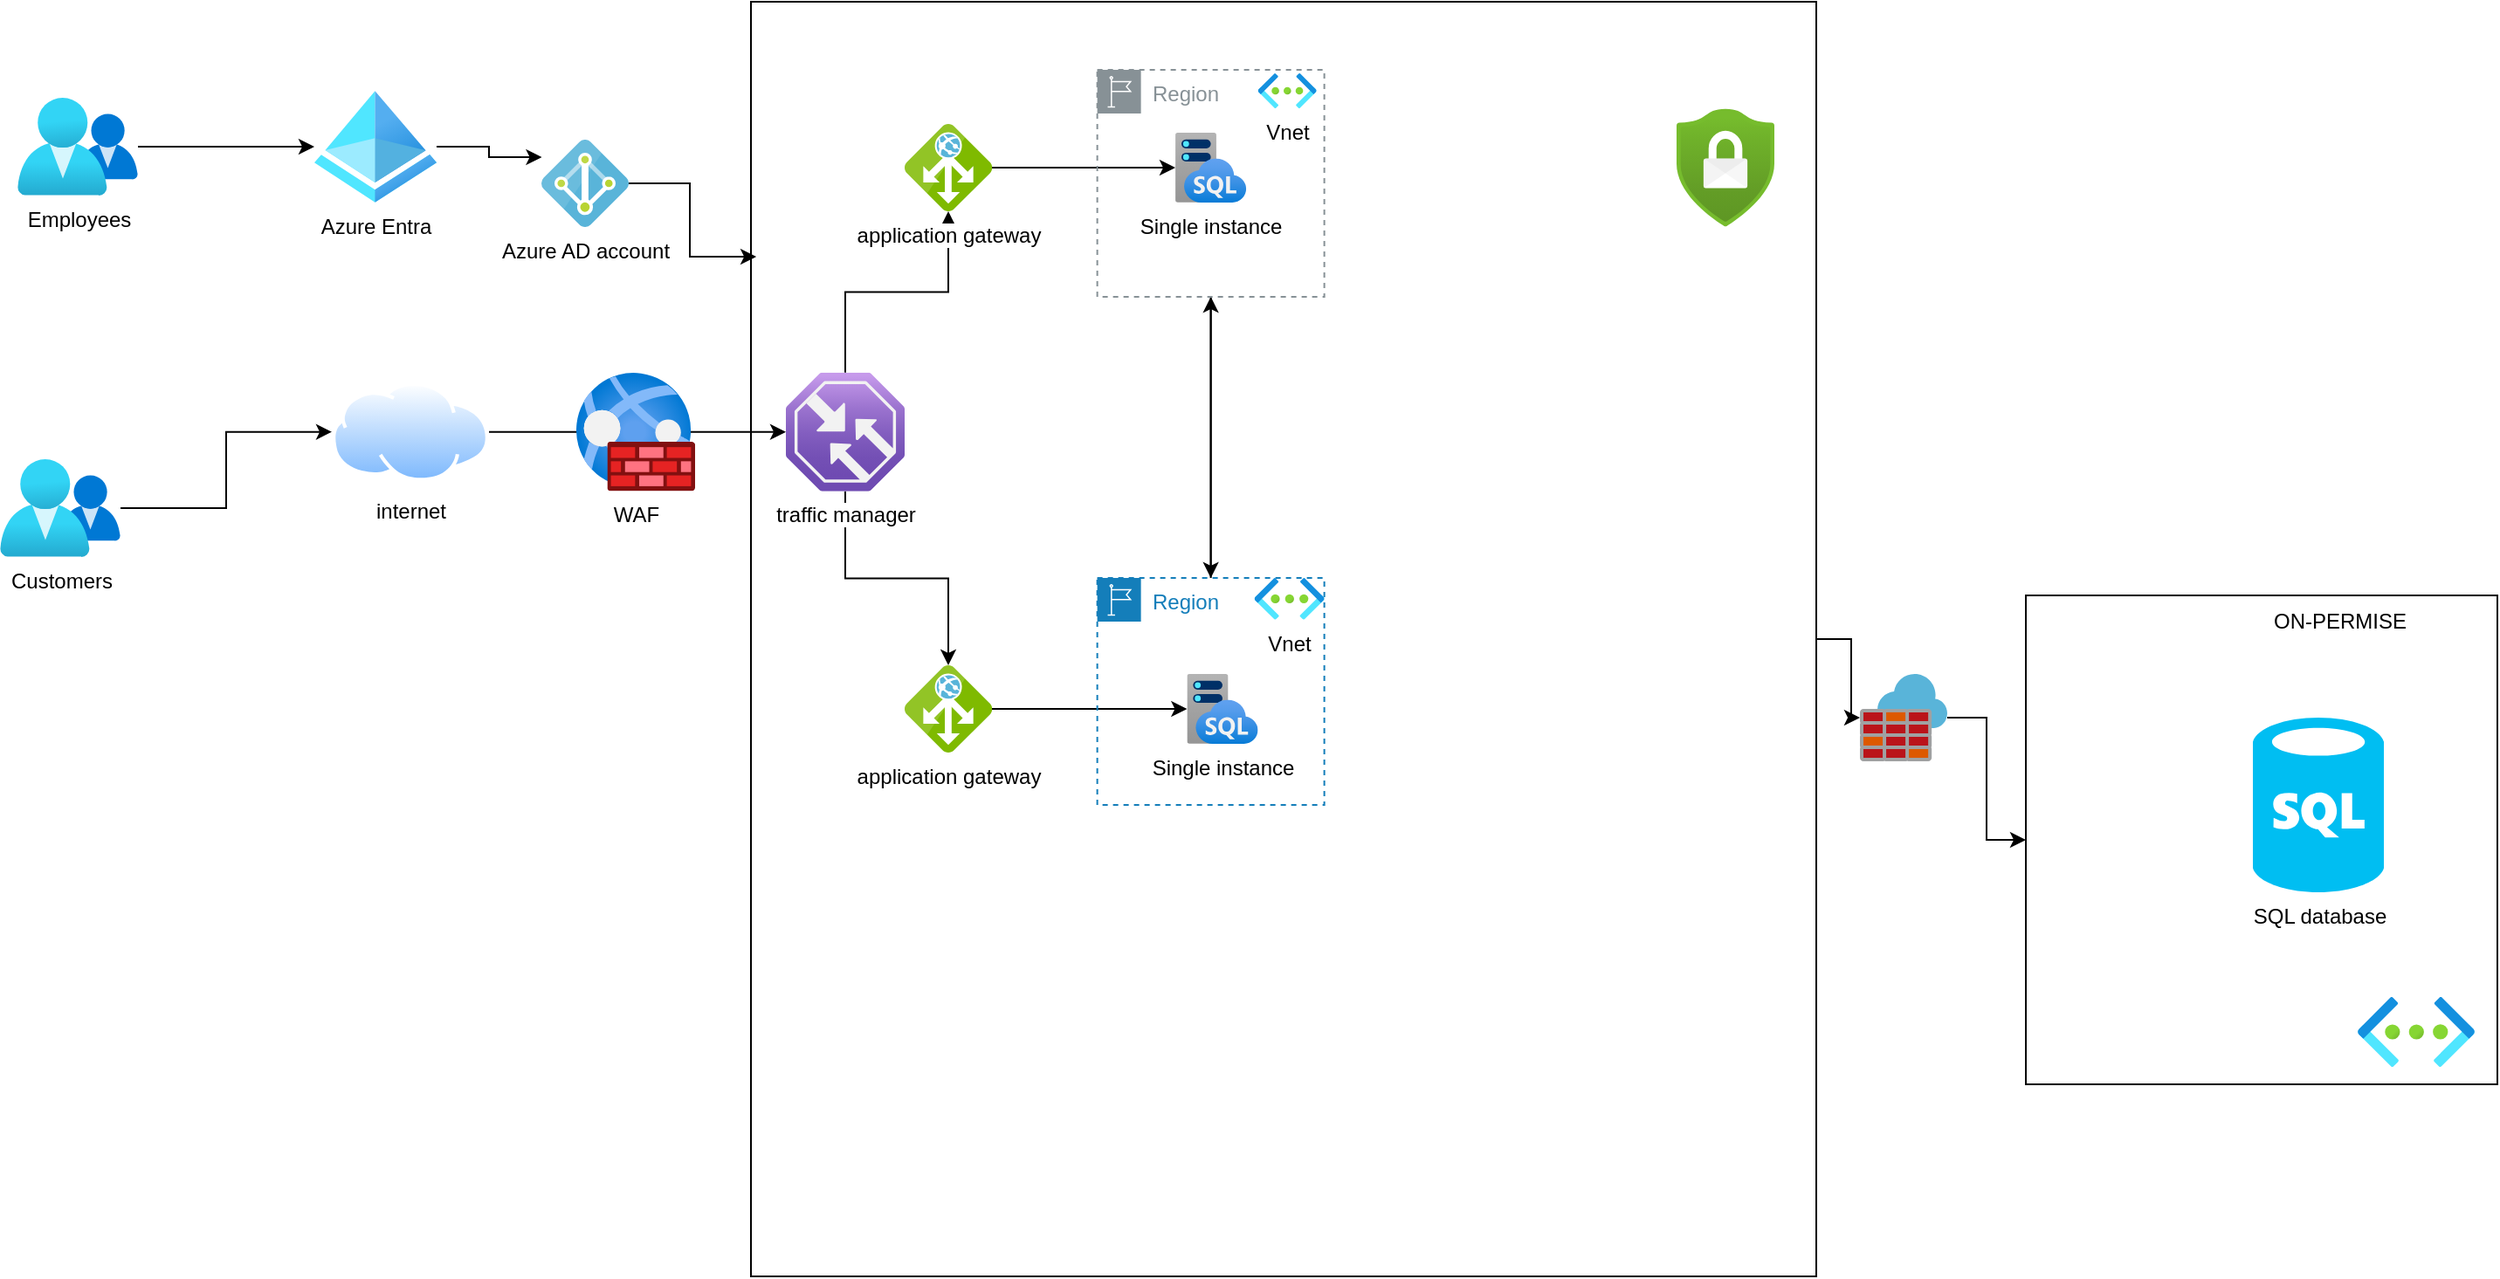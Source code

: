 <mxfile version="21.6.7" type="github">
  <diagram name="Page-1" id="tK2lgRRCttZ0sFsDsxY8">
    <mxGraphModel dx="2927" dy="1162" grid="1" gridSize="10" guides="1" tooltips="1" connect="1" arrows="1" fold="1" page="1" pageScale="1" pageWidth="827" pageHeight="1169" math="0" shadow="0">
      <root>
        <mxCell id="0" />
        <mxCell id="1" parent="0" />
        <mxCell id="wLpp8G6lTlrsZRuB6SXd-47" style="edgeStyle=orthogonalEdgeStyle;rounded=0;orthogonalLoop=1;jettySize=auto;html=1;" edge="1" parent="1" source="wLpp8G6lTlrsZRuB6SXd-49" target="wLpp8G6lTlrsZRuB6SXd-24">
          <mxGeometry relative="1" as="geometry" />
        </mxCell>
        <mxCell id="wLpp8G6lTlrsZRuB6SXd-1" value="" style="rounded=0;whiteSpace=wrap;html=1;" vertex="1" parent="1">
          <mxGeometry x="150" y="30" width="610" height="730" as="geometry" />
        </mxCell>
        <mxCell id="wLpp8G6lTlrsZRuB6SXd-6" style="edgeStyle=orthogonalEdgeStyle;rounded=0;orthogonalLoop=1;jettySize=auto;html=1;" edge="1" parent="1" source="wLpp8G6lTlrsZRuB6SXd-2" target="wLpp8G6lTlrsZRuB6SXd-4">
          <mxGeometry relative="1" as="geometry" />
        </mxCell>
        <mxCell id="wLpp8G6lTlrsZRuB6SXd-2" value="internet&lt;br&gt;" style="image;aspect=fixed;perimeter=ellipsePerimeter;html=1;align=center;shadow=0;dashed=0;spacingTop=3;image=img/lib/active_directory/internet_cloud.svg;" vertex="1" parent="1">
          <mxGeometry x="-90" y="248" width="90" height="56.7" as="geometry" />
        </mxCell>
        <mxCell id="wLpp8G6lTlrsZRuB6SXd-9" style="edgeStyle=orthogonalEdgeStyle;rounded=0;orthogonalLoop=1;jettySize=auto;html=1;" edge="1" parent="1" source="wLpp8G6lTlrsZRuB6SXd-4" target="wLpp8G6lTlrsZRuB6SXd-8">
          <mxGeometry relative="1" as="geometry" />
        </mxCell>
        <mxCell id="wLpp8G6lTlrsZRuB6SXd-10" style="edgeStyle=orthogonalEdgeStyle;rounded=0;orthogonalLoop=1;jettySize=auto;html=1;" edge="1" parent="1" source="wLpp8G6lTlrsZRuB6SXd-4" target="wLpp8G6lTlrsZRuB6SXd-7">
          <mxGeometry relative="1" as="geometry" />
        </mxCell>
        <mxCell id="wLpp8G6lTlrsZRuB6SXd-4" value="traffic manager" style="image;aspect=fixed;html=1;points=[];align=center;fontSize=12;image=img/lib/azure2/networking/Traffic_Manager_Profiles.svg;" vertex="1" parent="1">
          <mxGeometry x="170" y="242.35" width="68" height="68" as="geometry" />
        </mxCell>
        <mxCell id="wLpp8G6lTlrsZRuB6SXd-20" style="edgeStyle=orthogonalEdgeStyle;rounded=0;orthogonalLoop=1;jettySize=auto;html=1;" edge="1" parent="1" source="wLpp8G6lTlrsZRuB6SXd-7" target="wLpp8G6lTlrsZRuB6SXd-19">
          <mxGeometry relative="1" as="geometry" />
        </mxCell>
        <mxCell id="wLpp8G6lTlrsZRuB6SXd-7" value="application gateway" style="image;sketch=0;aspect=fixed;html=1;points=[];align=center;fontSize=12;image=img/lib/mscae/Application_Gateway.svg;" vertex="1" parent="1">
          <mxGeometry x="238" y="100" width="50" height="50" as="geometry" />
        </mxCell>
        <mxCell id="wLpp8G6lTlrsZRuB6SXd-22" style="edgeStyle=orthogonalEdgeStyle;rounded=0;orthogonalLoop=1;jettySize=auto;html=1;" edge="1" parent="1" source="wLpp8G6lTlrsZRuB6SXd-8" target="wLpp8G6lTlrsZRuB6SXd-15">
          <mxGeometry relative="1" as="geometry" />
        </mxCell>
        <mxCell id="wLpp8G6lTlrsZRuB6SXd-8" value="application gateway" style="image;sketch=0;aspect=fixed;html=1;points=[];align=center;fontSize=12;image=img/lib/mscae/Application_Gateway.svg;" vertex="1" parent="1">
          <mxGeometry x="238" y="410" width="50" height="50" as="geometry" />
        </mxCell>
        <mxCell id="wLpp8G6lTlrsZRuB6SXd-12" value="" style="image;aspect=fixed;html=1;points=[];align=center;fontSize=12;image=img/lib/azure2/security/Security_Center.svg;" vertex="1" parent="1">
          <mxGeometry x="680" y="91" width="56" height="68" as="geometry" />
        </mxCell>
        <mxCell id="wLpp8G6lTlrsZRuB6SXd-15" value="Single instance" style="image;aspect=fixed;html=1;points=[];align=center;fontSize=12;image=img/lib/azure2/databases/SQL_Managed_Instance.svg;" vertex="1" parent="1">
          <mxGeometry x="399.69" y="415" width="40.63" height="40" as="geometry" />
        </mxCell>
        <mxCell id="wLpp8G6lTlrsZRuB6SXd-19" value="Single instance" style="image;aspect=fixed;html=1;points=[];align=center;fontSize=12;image=img/lib/azure2/databases/SQL_Managed_Instance.svg;" vertex="1" parent="1">
          <mxGeometry x="393" y="105" width="40.63" height="40" as="geometry" />
        </mxCell>
        <mxCell id="wLpp8G6lTlrsZRuB6SXd-24" value="" style="rounded=0;whiteSpace=wrap;html=1;" vertex="1" parent="1">
          <mxGeometry x="880" y="370" width="270" height="280" as="geometry" />
        </mxCell>
        <mxCell id="wLpp8G6lTlrsZRuB6SXd-25" value="ON-PERMISE&lt;br&gt;" style="text;strokeColor=none;align=center;fillColor=none;html=1;verticalAlign=middle;whiteSpace=wrap;rounded=0;" vertex="1" parent="1">
          <mxGeometry x="1000" y="355" width="120" height="60" as="geometry" />
        </mxCell>
        <mxCell id="wLpp8G6lTlrsZRuB6SXd-33" style="edgeStyle=orthogonalEdgeStyle;rounded=0;orthogonalLoop=1;jettySize=auto;html=1;entryX=0.005;entryY=0.2;entryDx=0;entryDy=0;entryPerimeter=0;" edge="1" parent="1" source="wLpp8G6lTlrsZRuB6SXd-34" target="wLpp8G6lTlrsZRuB6SXd-1">
          <mxGeometry relative="1" as="geometry" />
        </mxCell>
        <mxCell id="wLpp8G6lTlrsZRuB6SXd-26" value="Azure Entra" style="image;aspect=fixed;html=1;points=[];align=center;fontSize=12;image=img/lib/azure2/identity/Azure_Active_Directory.svg;" vertex="1" parent="1">
          <mxGeometry x="-100" y="81" width="70" height="64" as="geometry" />
        </mxCell>
        <mxCell id="wLpp8G6lTlrsZRuB6SXd-30" style="edgeStyle=orthogonalEdgeStyle;rounded=0;orthogonalLoop=1;jettySize=auto;html=1;entryX=0;entryY=0.5;entryDx=0;entryDy=0;" edge="1" parent="1" source="wLpp8G6lTlrsZRuB6SXd-27" target="wLpp8G6lTlrsZRuB6SXd-2">
          <mxGeometry relative="1" as="geometry" />
        </mxCell>
        <mxCell id="wLpp8G6lTlrsZRuB6SXd-27" value="Customers" style="image;aspect=fixed;html=1;points=[];align=center;fontSize=12;image=img/lib/azure2/management_governance/My_Customers.svg;" vertex="1" parent="1">
          <mxGeometry x="-280" y="292" width="69" height="56.0" as="geometry" />
        </mxCell>
        <mxCell id="wLpp8G6lTlrsZRuB6SXd-29" value="WAF" style="image;aspect=fixed;html=1;points=[];align=center;fontSize=12;image=img/lib/azure2/networking/Web_Application_Firewall_Policies_WAF.svg;" vertex="1" parent="1">
          <mxGeometry x="50" y="242.35" width="68" height="68" as="geometry" />
        </mxCell>
        <mxCell id="wLpp8G6lTlrsZRuB6SXd-32" style="edgeStyle=orthogonalEdgeStyle;rounded=0;orthogonalLoop=1;jettySize=auto;html=1;" edge="1" parent="1" source="wLpp8G6lTlrsZRuB6SXd-31" target="wLpp8G6lTlrsZRuB6SXd-26">
          <mxGeometry relative="1" as="geometry" />
        </mxCell>
        <mxCell id="wLpp8G6lTlrsZRuB6SXd-31" value="Employees" style="image;aspect=fixed;html=1;points=[];align=center;fontSize=12;image=img/lib/azure2/management_governance/My_Customers.svg;" vertex="1" parent="1">
          <mxGeometry x="-270" y="85" width="69" height="56.0" as="geometry" />
        </mxCell>
        <mxCell id="wLpp8G6lTlrsZRuB6SXd-35" value="" style="edgeStyle=orthogonalEdgeStyle;rounded=0;orthogonalLoop=1;jettySize=auto;html=1;entryX=0.005;entryY=0.2;entryDx=0;entryDy=0;entryPerimeter=0;" edge="1" parent="1" source="wLpp8G6lTlrsZRuB6SXd-26" target="wLpp8G6lTlrsZRuB6SXd-34">
          <mxGeometry relative="1" as="geometry">
            <mxPoint x="-30" y="161" as="sourcePoint" />
            <mxPoint x="153" y="176" as="targetPoint" />
          </mxGeometry>
        </mxCell>
        <mxCell id="wLpp8G6lTlrsZRuB6SXd-34" value="Azure AD account&lt;br&gt;" style="image;sketch=0;aspect=fixed;html=1;points=[];align=center;fontSize=12;image=img/lib/mscae/Active_Directory.svg;" vertex="1" parent="1">
          <mxGeometry x="30" y="109" width="50" height="50" as="geometry" />
        </mxCell>
        <mxCell id="wLpp8G6lTlrsZRuB6SXd-13" value="" style="image;aspect=fixed;html=1;points=[];align=center;fontSize=12;image=img/lib/azure2/networking/Virtual_Networks.svg;" vertex="1" parent="1">
          <mxGeometry x="1070" y="600" width="67" height="40" as="geometry" />
        </mxCell>
        <mxCell id="wLpp8G6lTlrsZRuB6SXd-42" style="edgeStyle=orthogonalEdgeStyle;rounded=0;orthogonalLoop=1;jettySize=auto;html=1;" edge="1" parent="1" source="wLpp8G6lTlrsZRuB6SXd-36" target="wLpp8G6lTlrsZRuB6SXd-37">
          <mxGeometry relative="1" as="geometry" />
        </mxCell>
        <mxCell id="wLpp8G6lTlrsZRuB6SXd-36" value="Region" style="points=[[0,0],[0.25,0],[0.5,0],[0.75,0],[1,0],[1,0.25],[1,0.5],[1,0.75],[1,1],[0.75,1],[0.5,1],[0.25,1],[0,1],[0,0.75],[0,0.5],[0,0.25]];outlineConnect=0;gradientColor=none;html=1;whiteSpace=wrap;fontSize=12;fontStyle=0;container=1;pointerEvents=0;collapsible=0;recursiveResize=0;shape=mxgraph.aws4.group;grIcon=mxgraph.aws4.group_region;strokeColor=#147EBA;fillColor=none;verticalAlign=top;align=left;spacingLeft=30;fontColor=#147EBA;dashed=1;" vertex="1" parent="1">
          <mxGeometry x="348.31" y="360" width="130" height="130" as="geometry" />
        </mxCell>
        <mxCell id="wLpp8G6lTlrsZRuB6SXd-41" style="edgeStyle=orthogonalEdgeStyle;rounded=0;orthogonalLoop=1;jettySize=auto;html=1;" edge="1" parent="1" source="wLpp8G6lTlrsZRuB6SXd-37" target="wLpp8G6lTlrsZRuB6SXd-36">
          <mxGeometry relative="1" as="geometry" />
        </mxCell>
        <mxCell id="wLpp8G6lTlrsZRuB6SXd-37" value="Region" style="sketch=0;outlineConnect=0;gradientColor=none;html=1;whiteSpace=wrap;fontSize=12;fontStyle=0;shape=mxgraph.aws4.group;grIcon=mxgraph.aws4.group_region;strokeColor=#879196;fillColor=none;verticalAlign=top;align=left;spacingLeft=30;fontColor=#879196;dashed=1;" vertex="1" parent="1">
          <mxGeometry x="348.31" y="69" width="130" height="130" as="geometry" />
        </mxCell>
        <mxCell id="wLpp8G6lTlrsZRuB6SXd-43" value="SQL database&lt;br&gt;" style="verticalLabelPosition=bottom;html=1;verticalAlign=top;align=center;strokeColor=none;fillColor=#00BEF2;shape=mxgraph.azure.sql_database;" vertex="1" parent="1">
          <mxGeometry x="1010" y="440" width="75" height="100" as="geometry" />
        </mxCell>
        <mxCell id="wLpp8G6lTlrsZRuB6SXd-44" value="Vnet&lt;br&gt;" style="image;aspect=fixed;html=1;points=[];align=center;fontSize=12;image=img/lib/azure2/networking/Virtual_Networks.svg;" vertex="1" parent="1">
          <mxGeometry x="440.32" y="71" width="33.5" height="20" as="geometry" />
        </mxCell>
        <mxCell id="wLpp8G6lTlrsZRuB6SXd-45" value="Vnet&lt;br&gt;" style="image;aspect=fixed;html=1;points=[];align=center;fontSize=12;image=img/lib/azure2/networking/Virtual_Networks.svg;" vertex="1" parent="1">
          <mxGeometry x="438.31" y="360" width="40" height="23.88" as="geometry" />
        </mxCell>
        <mxCell id="wLpp8G6lTlrsZRuB6SXd-48" value="" style="edgeStyle=orthogonalEdgeStyle;rounded=0;orthogonalLoop=1;jettySize=auto;html=1;" edge="1" parent="1" source="wLpp8G6lTlrsZRuB6SXd-1" target="wLpp8G6lTlrsZRuB6SXd-49">
          <mxGeometry relative="1" as="geometry">
            <mxPoint x="760" y="395" as="sourcePoint" />
            <mxPoint x="880" y="510" as="targetPoint" />
          </mxGeometry>
        </mxCell>
        <mxCell id="wLpp8G6lTlrsZRuB6SXd-49" value="" style="image;sketch=0;aspect=fixed;html=1;points=[];align=center;fontSize=12;image=img/lib/mscae/Azure_Firewall.svg;" vertex="1" parent="1">
          <mxGeometry x="785" y="415" width="50" height="50" as="geometry" />
        </mxCell>
      </root>
    </mxGraphModel>
  </diagram>
</mxfile>
